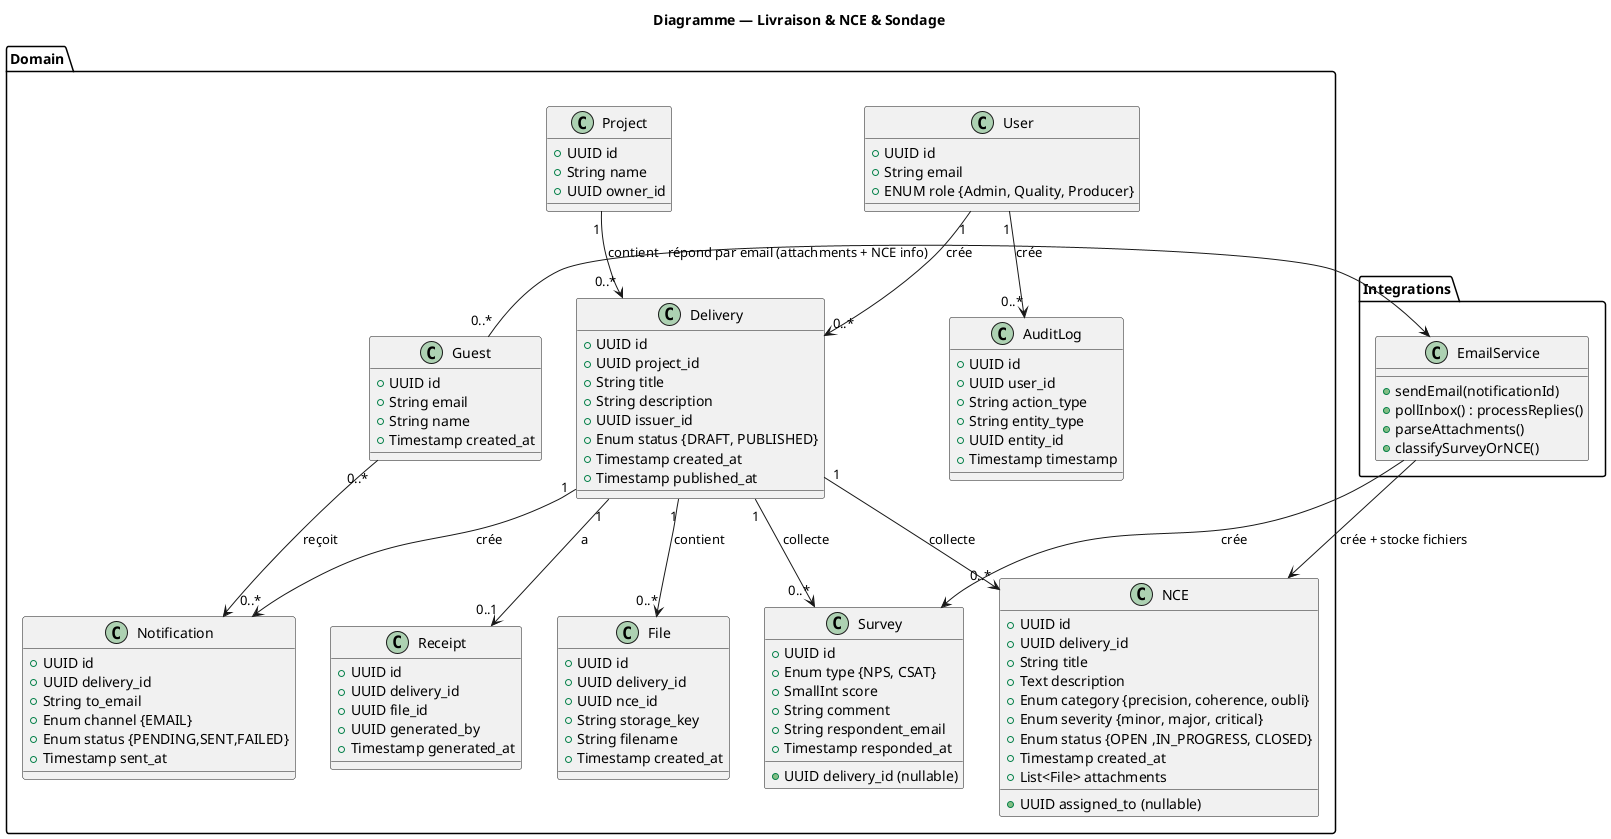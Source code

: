 @startuml
title Diagramme — Livraison & NCE & Sondage

package "Domain" {
  class User {
    +UUID id
    +String email
    +ENUM role {Admin, Quality, Producer}
  }

  class Project {
    +UUID id
    +String name
    +UUID owner_id
  }

  class Delivery {
    +UUID id
    +UUID project_id
    +String title
    +String description
    +UUID issuer_id 
    +Enum status {DRAFT, PUBLISHED}
    +Timestamp created_at
    +Timestamp published_at
  }

  class File {
    +UUID id
    +UUID delivery_id
    +UUID nce_id
    +String storage_key
    +String filename
    +Timestamp created_at

  }

  class Receipt {
    +UUID id
    +UUID delivery_id
    +UUID file_id
    +UUID generated_by
    +Timestamp generated_at
  }

  class Notification {
    +UUID id
    +UUID delivery_id
    +String to_email
    +Enum channel {EMAIL}
    +Enum status {PENDING,SENT,FAILED}
    +Timestamp sent_at
  }

  class Survey {
    +UUID id
    +UUID delivery_id (nullable)
    +Enum type {NPS, CSAT}
    +SmallInt score
    +String comment
    +String respondent_email
    +Timestamp responded_at
  }

  class NCE {
    +UUID id
    +UUID delivery_id
    +String title
    +Text description
    +Enum category {precision, coherence, oubli}
    +Enum severity {minor, major, critical}
    +Enum status {OPEN ,IN_PROGRESS, CLOSED}
    +UUID assigned_to (nullable)
    +Timestamp created_at
    +List<File> attachments
  }

  class AuditLog {
    +UUID id
    +UUID user_id
    +String action_type
    +String entity_type
    +UUID entity_id
    +Timestamp timestamp
  }

  class Guest {
    +UUID id
    +String email
    +String name
    +Timestamp created_at
  }
}

package "Integrations" {
  class EmailService {
    +sendEmail(notificationId)
    +pollInbox() : processReplies()
    +parseAttachments()
    +classifySurveyOrNCE()
  }
}

' Relations
User "1" --> "0..*" Delivery : crée
Project "1" --> "0..*" Delivery : contient
Delivery "1" --> "0..*" File : contient
Delivery "1" --> "0..1" Receipt : a
Delivery "1" --> "0..*" Notification : crée
Delivery "1" --> "0..*" Survey : collecte
Delivery "1" --> "0..*" NCE : collecte
User "1" --> "0..*" AuditLog : crée
Guest "0..*" --> Notification : reçoit
Guest "0..*" --> EmailService : répond par email (attachments + NCE info)
EmailService --> Survey : crée
EmailService --> NCE : crée + stocke fichiers

@enduml
